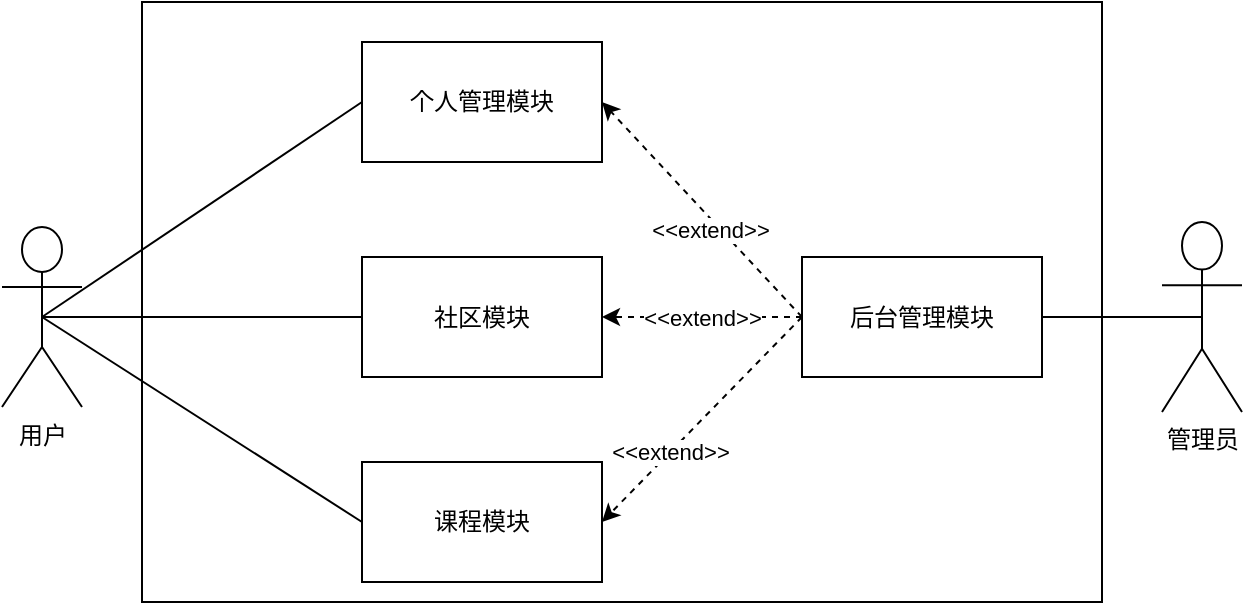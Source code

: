 <mxfile version="13.2.6" type="github"><diagram id="9fwY3RKMy3cZvrA1hDyB" name="第 1 页"><mxGraphModel dx="541" dy="913" grid="1" gridSize="10" guides="1" tooltips="1" connect="1" arrows="1" fold="1" page="1" pageScale="1" pageWidth="827" pageHeight="1169" math="0" shadow="0"><root><mxCell id="0"/><mxCell id="1" parent="0"/><mxCell id="O64I71RgjJb-OWmJ1TGh-1" value="" style="rounded=0;whiteSpace=wrap;html=1;" vertex="1" parent="1"><mxGeometry x="310" y="270" width="480" height="300" as="geometry"/></mxCell><mxCell id="O64I71RgjJb-OWmJ1TGh-2" value="个人管理模块" style="rounded=0;whiteSpace=wrap;html=1;" vertex="1" parent="1"><mxGeometry x="420" y="290" width="120" height="60" as="geometry"/></mxCell><mxCell id="O64I71RgjJb-OWmJ1TGh-3" value="社区模块" style="rounded=0;whiteSpace=wrap;html=1;" vertex="1" parent="1"><mxGeometry x="420" y="397.5" width="120" height="60" as="geometry"/></mxCell><mxCell id="O64I71RgjJb-OWmJ1TGh-4" value="课程模块" style="rounded=0;whiteSpace=wrap;html=1;" vertex="1" parent="1"><mxGeometry x="420" y="500" width="120" height="60" as="geometry"/></mxCell><mxCell id="O64I71RgjJb-OWmJ1TGh-5" style="rounded=0;orthogonalLoop=1;jettySize=auto;html=1;exitX=0;exitY=0.5;exitDx=0;exitDy=0;entryX=1;entryY=0.5;entryDx=0;entryDy=0;dashed=1;" edge="1" parent="1" source="O64I71RgjJb-OWmJ1TGh-8" target="O64I71RgjJb-OWmJ1TGh-2"><mxGeometry relative="1" as="geometry"/></mxCell><mxCell id="O64I71RgjJb-OWmJ1TGh-17" value="&amp;lt;&amp;lt;extend&amp;gt;&amp;gt;" style="edgeLabel;html=1;align=center;verticalAlign=middle;resizable=0;points=[];" vertex="1" connectable="0" parent="O64I71RgjJb-OWmJ1TGh-5"><mxGeometry x="-0.139" y="4" relative="1" as="geometry"><mxPoint as="offset"/></mxGeometry></mxCell><mxCell id="O64I71RgjJb-OWmJ1TGh-6" style="rounded=0;orthogonalLoop=1;jettySize=auto;html=1;exitX=0;exitY=0.5;exitDx=0;exitDy=0;dashed=1;" edge="1" parent="1" source="O64I71RgjJb-OWmJ1TGh-8" target="O64I71RgjJb-OWmJ1TGh-3"><mxGeometry relative="1" as="geometry"/></mxCell><mxCell id="O64I71RgjJb-OWmJ1TGh-18" value="&amp;lt;&amp;lt;extend&amp;gt;&amp;gt;" style="edgeLabel;html=1;align=center;verticalAlign=middle;resizable=0;points=[];" vertex="1" connectable="0" parent="O64I71RgjJb-OWmJ1TGh-6"><mxGeometry x="0.26" relative="1" as="geometry"><mxPoint x="13" as="offset"/></mxGeometry></mxCell><mxCell id="O64I71RgjJb-OWmJ1TGh-7" style="rounded=0;orthogonalLoop=1;jettySize=auto;html=1;exitX=0;exitY=0.5;exitDx=0;exitDy=0;entryX=1;entryY=0.5;entryDx=0;entryDy=0;dashed=1;" edge="1" parent="1" source="O64I71RgjJb-OWmJ1TGh-8" target="O64I71RgjJb-OWmJ1TGh-4"><mxGeometry relative="1" as="geometry"/></mxCell><mxCell id="O64I71RgjJb-OWmJ1TGh-19" value="&amp;lt;&amp;lt;extend&amp;gt;&amp;gt;" style="edgeLabel;html=1;align=center;verticalAlign=middle;resizable=0;points=[];" vertex="1" connectable="0" parent="O64I71RgjJb-OWmJ1TGh-7"><mxGeometry x="0.319" relative="1" as="geometry"><mxPoint as="offset"/></mxGeometry></mxCell><mxCell id="O64I71RgjJb-OWmJ1TGh-8" value="后台管理模块" style="rounded=0;whiteSpace=wrap;html=1;" vertex="1" parent="1"><mxGeometry x="640" y="397.5" width="120" height="60" as="geometry"/></mxCell><mxCell id="O64I71RgjJb-OWmJ1TGh-9" style="rounded=0;orthogonalLoop=1;jettySize=auto;html=1;exitX=0.5;exitY=0.5;exitDx=0;exitDy=0;exitPerimeter=0;entryX=0;entryY=0.5;entryDx=0;entryDy=0;endArrow=none;endFill=0;" edge="1" parent="1" source="O64I71RgjJb-OWmJ1TGh-12" target="O64I71RgjJb-OWmJ1TGh-2"><mxGeometry relative="1" as="geometry"/></mxCell><mxCell id="O64I71RgjJb-OWmJ1TGh-10" style="rounded=0;orthogonalLoop=1;jettySize=auto;html=1;exitX=0.5;exitY=0.5;exitDx=0;exitDy=0;exitPerimeter=0;entryX=0;entryY=0.5;entryDx=0;entryDy=0;endFill=0;endArrow=none;" edge="1" parent="1" source="O64I71RgjJb-OWmJ1TGh-12" target="O64I71RgjJb-OWmJ1TGh-3"><mxGeometry relative="1" as="geometry"/></mxCell><mxCell id="O64I71RgjJb-OWmJ1TGh-11" style="rounded=0;orthogonalLoop=1;jettySize=auto;html=1;exitX=0.5;exitY=0.5;exitDx=0;exitDy=0;exitPerimeter=0;entryX=0;entryY=0.5;entryDx=0;entryDy=0;endFill=0;endArrow=none;" edge="1" parent="1" source="O64I71RgjJb-OWmJ1TGh-12" target="O64I71RgjJb-OWmJ1TGh-4"><mxGeometry relative="1" as="geometry"/></mxCell><mxCell id="O64I71RgjJb-OWmJ1TGh-12" value="用户" style="shape=umlActor;verticalLabelPosition=bottom;labelBackgroundColor=#ffffff;verticalAlign=top;html=1;outlineConnect=0;" vertex="1" parent="1"><mxGeometry x="240" y="382.5" width="40" height="90" as="geometry"/></mxCell><mxCell id="O64I71RgjJb-OWmJ1TGh-13" style="rounded=0;orthogonalLoop=1;jettySize=auto;html=1;exitX=0.5;exitY=0.5;exitDx=0;exitDy=0;exitPerimeter=0;endFill=0;endArrow=none;" edge="1" parent="1" source="O64I71RgjJb-OWmJ1TGh-14" target="O64I71RgjJb-OWmJ1TGh-8"><mxGeometry relative="1" as="geometry"/></mxCell><mxCell id="O64I71RgjJb-OWmJ1TGh-14" value="管理员" style="shape=umlActor;verticalLabelPosition=bottom;labelBackgroundColor=#ffffff;verticalAlign=top;html=1;outlineConnect=0;" vertex="1" parent="1"><mxGeometry x="820" y="380" width="40" height="95" as="geometry"/></mxCell></root></mxGraphModel></diagram></mxfile>